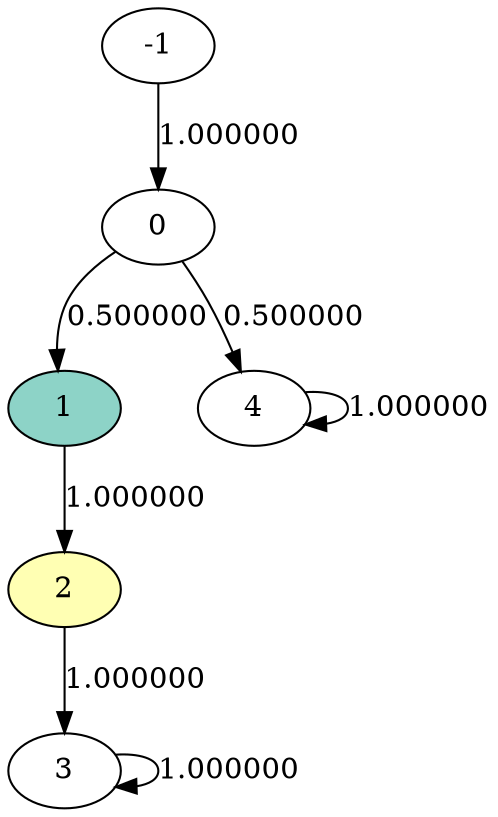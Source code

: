 digraph statespace {
node [colorscheme="set312" style=wedged]
-1 -> 0 [ label="1.000000" ];
1 [style=filled fillcolor=1]
0 -> 1 [ label="0.500000" ];
2 [style=filled fillcolor=2]
1 -> 2 [ label="1.000000" ];
2 -> 3 [ label="1.000000" ];
3 -> 3 [ label="1.000000" ];
0 -> 4 [ label="0.500000" ];
4 -> 4 [ label="1.000000" ];
}
